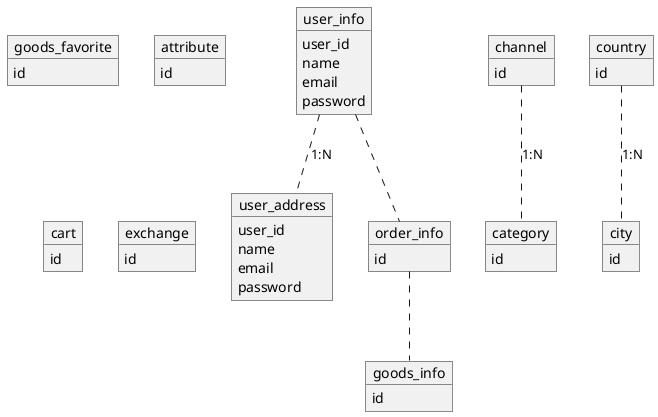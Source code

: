 @startuml

object user_info {
    user_id
    name
    email
    password
}

object user_address {
    user_id
    name
    email
    password
}

object order_info {
    id
}

object goods_info {
    id
}

object goods_favorite {
    id
}

object category {
    id
}

object channel {
    id
}

object country {
    id
}

object city {
    id
}

object attribute {
    id
}

object cart {
    id
}

object exchange {
    id
}

user_info .. user_address : 1:N
country .. city : 1:N
channel .. category : 1:N

user_info .. order_info
order_info .. goods_info

@enduml